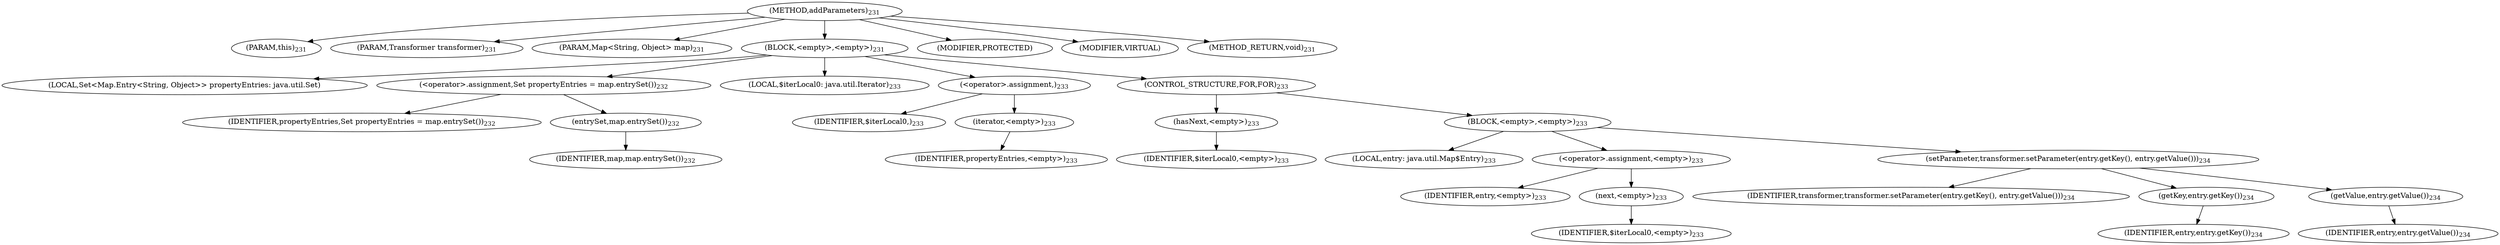 digraph "addParameters" {  
"561" [label = <(METHOD,addParameters)<SUB>231</SUB>> ]
"562" [label = <(PARAM,this)<SUB>231</SUB>> ]
"563" [label = <(PARAM,Transformer transformer)<SUB>231</SUB>> ]
"564" [label = <(PARAM,Map&lt;String, Object&gt; map)<SUB>231</SUB>> ]
"565" [label = <(BLOCK,&lt;empty&gt;,&lt;empty&gt;)<SUB>231</SUB>> ]
"566" [label = <(LOCAL,Set&lt;Map.Entry&lt;String, Object&gt;&gt; propertyEntries: java.util.Set)> ]
"567" [label = <(&lt;operator&gt;.assignment,Set propertyEntries = map.entrySet())<SUB>232</SUB>> ]
"568" [label = <(IDENTIFIER,propertyEntries,Set propertyEntries = map.entrySet())<SUB>232</SUB>> ]
"569" [label = <(entrySet,map.entrySet())<SUB>232</SUB>> ]
"570" [label = <(IDENTIFIER,map,map.entrySet())<SUB>232</SUB>> ]
"571" [label = <(LOCAL,$iterLocal0: java.util.Iterator)<SUB>233</SUB>> ]
"572" [label = <(&lt;operator&gt;.assignment,)<SUB>233</SUB>> ]
"573" [label = <(IDENTIFIER,$iterLocal0,)<SUB>233</SUB>> ]
"574" [label = <(iterator,&lt;empty&gt;)<SUB>233</SUB>> ]
"575" [label = <(IDENTIFIER,propertyEntries,&lt;empty&gt;)<SUB>233</SUB>> ]
"576" [label = <(CONTROL_STRUCTURE,FOR,FOR)<SUB>233</SUB>> ]
"577" [label = <(hasNext,&lt;empty&gt;)<SUB>233</SUB>> ]
"578" [label = <(IDENTIFIER,$iterLocal0,&lt;empty&gt;)<SUB>233</SUB>> ]
"579" [label = <(BLOCK,&lt;empty&gt;,&lt;empty&gt;)<SUB>233</SUB>> ]
"580" [label = <(LOCAL,entry: java.util.Map$Entry)<SUB>233</SUB>> ]
"581" [label = <(&lt;operator&gt;.assignment,&lt;empty&gt;)<SUB>233</SUB>> ]
"582" [label = <(IDENTIFIER,entry,&lt;empty&gt;)<SUB>233</SUB>> ]
"583" [label = <(next,&lt;empty&gt;)<SUB>233</SUB>> ]
"584" [label = <(IDENTIFIER,$iterLocal0,&lt;empty&gt;)<SUB>233</SUB>> ]
"585" [label = <(setParameter,transformer.setParameter(entry.getKey(), entry.getValue()))<SUB>234</SUB>> ]
"586" [label = <(IDENTIFIER,transformer,transformer.setParameter(entry.getKey(), entry.getValue()))<SUB>234</SUB>> ]
"587" [label = <(getKey,entry.getKey())<SUB>234</SUB>> ]
"588" [label = <(IDENTIFIER,entry,entry.getKey())<SUB>234</SUB>> ]
"589" [label = <(getValue,entry.getValue())<SUB>234</SUB>> ]
"590" [label = <(IDENTIFIER,entry,entry.getValue())<SUB>234</SUB>> ]
"591" [label = <(MODIFIER,PROTECTED)> ]
"592" [label = <(MODIFIER,VIRTUAL)> ]
"593" [label = <(METHOD_RETURN,void)<SUB>231</SUB>> ]
  "561" -> "562" 
  "561" -> "563" 
  "561" -> "564" 
  "561" -> "565" 
  "561" -> "591" 
  "561" -> "592" 
  "561" -> "593" 
  "565" -> "566" 
  "565" -> "567" 
  "565" -> "571" 
  "565" -> "572" 
  "565" -> "576" 
  "567" -> "568" 
  "567" -> "569" 
  "569" -> "570" 
  "572" -> "573" 
  "572" -> "574" 
  "574" -> "575" 
  "576" -> "577" 
  "576" -> "579" 
  "577" -> "578" 
  "579" -> "580" 
  "579" -> "581" 
  "579" -> "585" 
  "581" -> "582" 
  "581" -> "583" 
  "583" -> "584" 
  "585" -> "586" 
  "585" -> "587" 
  "585" -> "589" 
  "587" -> "588" 
  "589" -> "590" 
}
